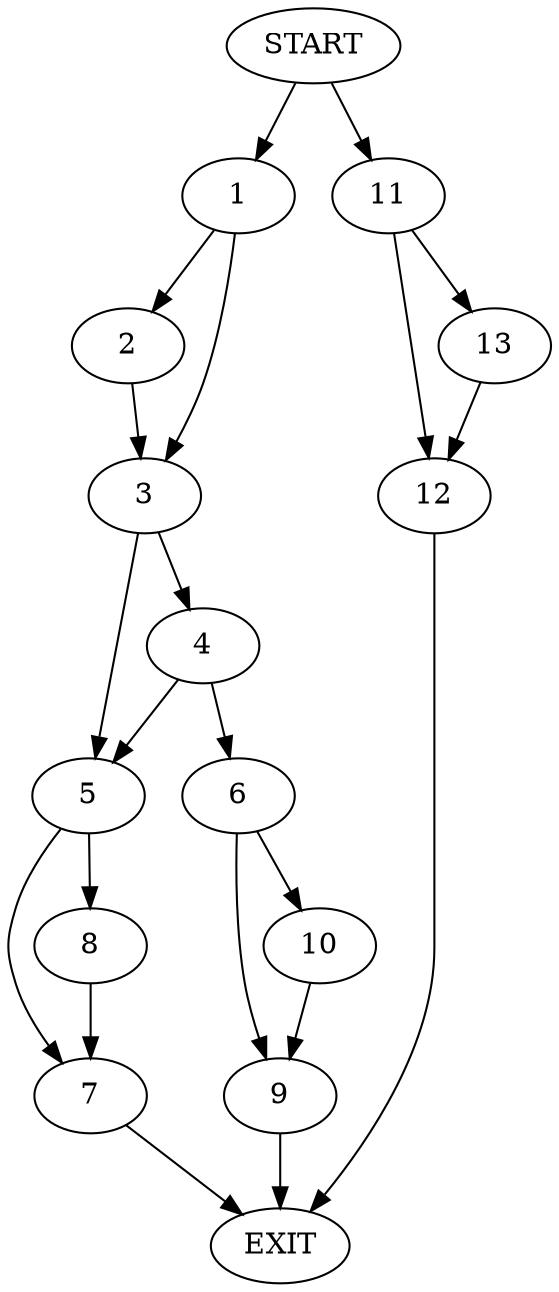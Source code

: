 digraph {
0 [label="START"]
14 [label="EXIT"]
0 -> 1
1 -> 2
1 -> 3
2 -> 3
3 -> 4
3 -> 5
4 -> 6
4 -> 5
5 -> 7
5 -> 8
6 -> 9
6 -> 10
8 -> 7
7 -> 14
10 -> 9
9 -> 14
0 -> 11
11 -> 12
11 -> 13
13 -> 12
12 -> 14
}
